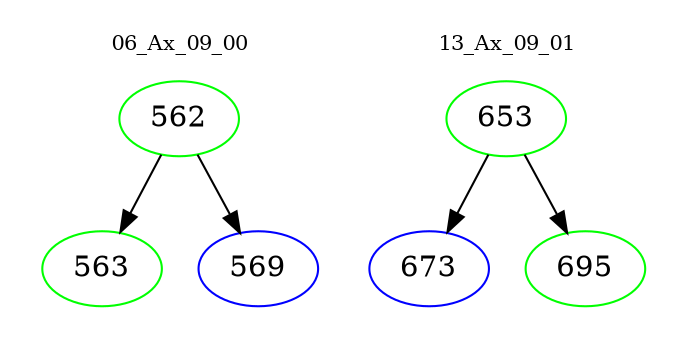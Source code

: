 digraph{
subgraph cluster_0 {
color = white
label = "06_Ax_09_00";
fontsize=10;
T0_562 [label="562", color="green"]
T0_562 -> T0_563 [color="black"]
T0_563 [label="563", color="green"]
T0_562 -> T0_569 [color="black"]
T0_569 [label="569", color="blue"]
}
subgraph cluster_1 {
color = white
label = "13_Ax_09_01";
fontsize=10;
T1_653 [label="653", color="green"]
T1_653 -> T1_673 [color="black"]
T1_673 [label="673", color="blue"]
T1_653 -> T1_695 [color="black"]
T1_695 [label="695", color="green"]
}
}
